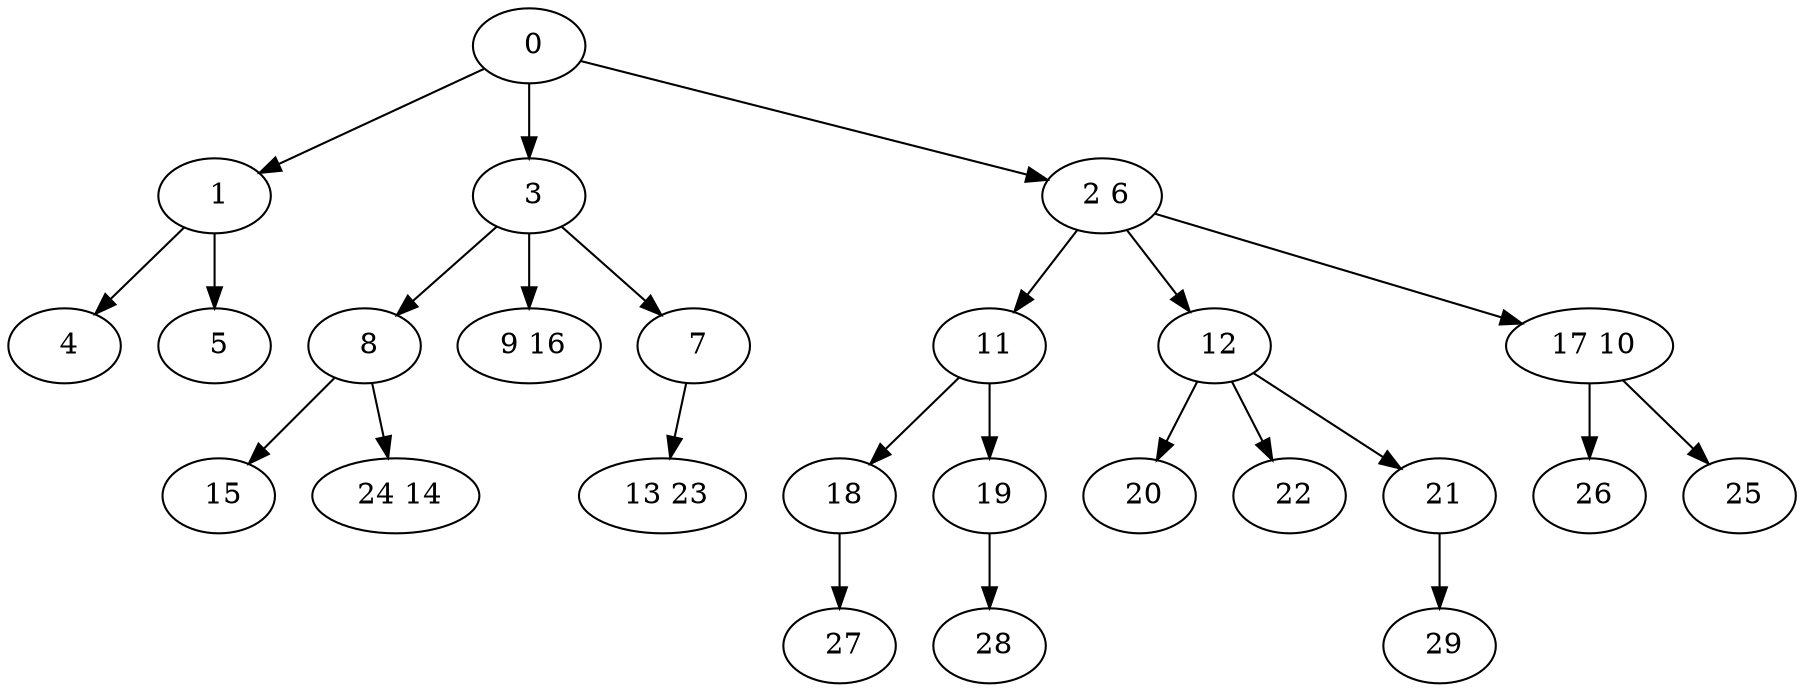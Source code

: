 digraph mytree {
" 0" -> " 1";
" 0" -> " 3";
" 0" -> " 2 6";
" 1" -> " 4";
" 1" -> " 5";
" 3" -> " 8";
" 3" -> " 9 16";
" 3" -> " 7";
" 28";
" 2 6" -> " 11";
" 2 6" -> " 12";
" 2 6" -> " 17 10";
" 4";
" 5";
" 8" -> " 15";
" 8" -> " 24 14";
" 9 16";
" 15";
" 24 14";
" 26";
" 11" -> " 18";
" 11" -> " 19";
" 18" -> " 27";
" 19" -> " 28";
" 12" -> " 20";
" 12" -> " 22";
" 12" -> " 21";
" 20";
" 22";
" 29";
" 21" -> " 29";
" 27";
" 17 10" -> " 26";
" 17 10" -> " 25";
" 25";
" 13 23";
" 7" -> " 13 23";
}
